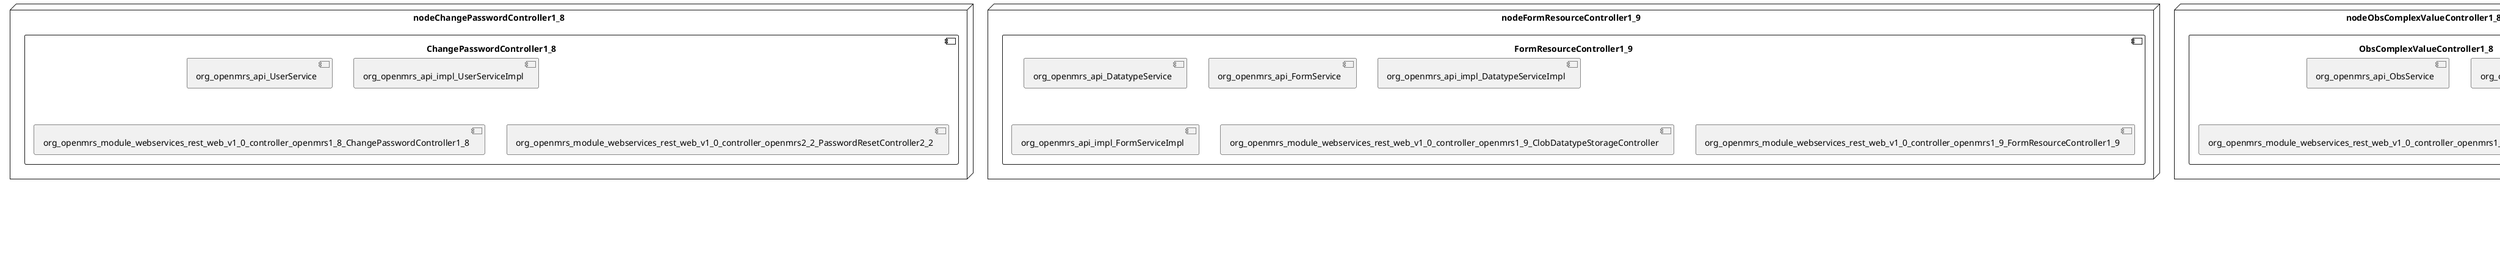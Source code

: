 @startuml
skinparam fixCircleLabelOverlapping true
skinparam componentStyle uml2
node nodeAddressTemplateController2_0 {
component AddressTemplateController2_0 {
[org_openmrs_module_webservices_rest_web_v1_0_controller_openmrs2_0_AddressTemplateController2_0] [[openmrs-openmrs-core.system#_ICmERMYnEe6kLMa7RZRWUA]]
}
}
node nodeBaseRestController {
component BaseRestController {
[org_openmrs_module_webservices_rest_web_v1_0_controller_BaseRestController] [[openmrs-openmrs-core.system#_ICmERMYnEe6kLMa7RZRWUA]]
}
}
node nodeChangePasswordController1_8 {
component ChangePasswordController1_8 {
[org_openmrs_api_UserService] [[openmrs-openmrs-core.system#_ICmERMYnEe6kLMa7RZRWUA]]
[org_openmrs_api_impl_UserServiceImpl] [[openmrs-openmrs-core.system#_ICmERMYnEe6kLMa7RZRWUA]]
[org_openmrs_module_webservices_rest_web_v1_0_controller_openmrs1_8_ChangePasswordController1_8] [[openmrs-openmrs-core.system#_ICmERMYnEe6kLMa7RZRWUA]]
[org_openmrs_module_webservices_rest_web_v1_0_controller_openmrs2_2_PasswordResetController2_2] [[openmrs-openmrs-core.system#_ICmERMYnEe6kLMa7RZRWUA]]
}
}
node nodeConceptReferenceController1_9 {
component ConceptReferenceController1_9 {
[org_openmrs_module_webservices_rest_web_v1_0_controller_openmrs1_9_ConceptReferenceController1_9] [[openmrs-openmrs-core.system#_ICmERMYnEe6kLMa7RZRWUA]]
}
}
node nodeFormResourceController1_9 {
component FormResourceController1_9 {
[org_openmrs_api_DatatypeService] [[openmrs-openmrs-core.system#_ICmERMYnEe6kLMa7RZRWUA]]
[org_openmrs_api_FormService] [[openmrs-openmrs-core.system#_ICmERMYnEe6kLMa7RZRWUA]]
[org_openmrs_api_impl_DatatypeServiceImpl] [[openmrs-openmrs-core.system#_ICmERMYnEe6kLMa7RZRWUA]]
[org_openmrs_api_impl_FormServiceImpl] [[openmrs-openmrs-core.system#_ICmERMYnEe6kLMa7RZRWUA]]
[org_openmrs_module_webservices_rest_web_v1_0_controller_openmrs1_9_ClobDatatypeStorageController] [[openmrs-openmrs-core.system#_ICmERMYnEe6kLMa7RZRWUA]]
[org_openmrs_module_webservices_rest_web_v1_0_controller_openmrs1_9_FormResourceController1_9] [[openmrs-openmrs-core.system#_ICmERMYnEe6kLMa7RZRWUA]]
}
}
node nodeImplementationIdController2_0 {
component ImplementationIdController2_0 {
[org_openmrs_module_webservices_rest_web_v1_0_controller_openmrs2_0_ImplementationIdController2_0] [[openmrs-openmrs-core.system#_ICmERMYnEe6kLMa7RZRWUA]]
}
}
node nodeLocaleAndThemeConfigurationController2_0 {
component LocaleAndThemeConfigurationController2_0 {
[org_openmrs_module_webservices_rest_web_v1_0_controller_openmrs2_0_LocaleAndThemeConfigurationController2_0] [[openmrs-openmrs-core.system#_ICmERMYnEe6kLMa7RZRWUA]]
}
}
node nodeLoggedInUsersController2_0 {
component LoggedInUsersController2_0 {
[org_openmrs_module_webservices_rest_web_v1_0_controller_openmrs2_0_LoggedInUsersController2_0] [[openmrs-openmrs-core.system#_ICmERMYnEe6kLMa7RZRWUA]]
}
}
node nodeNameTemplateController2_0 {
component NameTemplateController2_0 {
[org_openmrs_module_webservices_rest_web_v1_0_controller_openmrs2_0_NameTemplateController2_0] [[openmrs-openmrs-core.system#_ICmERMYnEe6kLMa7RZRWUA]]
}
}
node nodeObsComplexValueController1_8 {
component ObsComplexValueController1_8 {
[org_openmrs_api_ObsService] [[openmrs-openmrs-core.system#_ICmERMYnEe6kLMa7RZRWUA]]
[org_openmrs_api_impl_ObsServiceImpl] [[openmrs-openmrs-core.system#_ICmERMYnEe6kLMa7RZRWUA]]
[org_openmrs_module_webservices_rest_web_v1_0_controller_openmrs1_8_ObsComplexValueController1_8] [[openmrs-openmrs-core.system#_ICmERMYnEe6kLMa7RZRWUA]]
}
}
node nodeSearchIndexController2_0 {
component SearchIndexController2_0 {
[org_openmrs_module_webservices_rest_web_api_RestService] [[openmrs-openmrs-core.system#_ICmERMYnEe6kLMa7RZRWUA]]
[org_openmrs_module_webservices_rest_web_api_impl_RestServiceImpl] [[openmrs-openmrs-core.system#_ICmERMYnEe6kLMa7RZRWUA]]
[org_openmrs_module_webservices_rest_web_v1_0_controller_BaseUriSetup] [[openmrs-openmrs-core.system#_ICmERMYnEe6kLMa7RZRWUA]]
[org_openmrs_module_webservices_rest_web_v1_0_controller_MainResourceController] [[openmrs-openmrs-core.system#_ICmERMYnEe6kLMa7RZRWUA]]
[org_openmrs_module_webservices_rest_web_v1_0_controller_MainSubResourceController] [[openmrs-openmrs-core.system#_ICmERMYnEe6kLMa7RZRWUA]]
[org_openmrs_module_webservices_rest_web_v1_0_controller_openmrs1_8_HL7MessageController1_8] [[openmrs-openmrs-core.system#_ICmERMYnEe6kLMa7RZRWUA]]
[org_openmrs_module_webservices_rest_web_v1_0_controller_openmrs1_9_SessionController1_9] [[openmrs-openmrs-core.system#_ICmERMYnEe6kLMa7RZRWUA]]
[org_openmrs_module_webservices_rest_web_v1_0_controller_openmrs2_0_ClearDbCacheController2_0] [[openmrs-openmrs-core.system#_ICmERMYnEe6kLMa7RZRWUA]]
[org_openmrs_module_webservices_rest_web_v1_0_controller_openmrs2_0_SearchIndexController2_0] [[openmrs-openmrs-core.system#_ICmERMYnEe6kLMa7RZRWUA]]
}
}
node nodeSettingsFormController {
component SettingsFormController {
[org_openmrs_module_webservices_rest_web_controller_SettingsFormController] [[openmrs-openmrs-core.system#_ICmERMYnEe6kLMa7RZRWUA]]
}
}
node nodeSwaggerDocController {
component SwaggerDocController {
[org_openmrs_module_webservices_rest_web_controller_SwaggerDocController] [[openmrs-openmrs-core.system#_ICmERMYnEe6kLMa7RZRWUA]]
}
}
node nodeSwaggerSpecificationController {
component SwaggerSpecificationController {
[org_openmrs_module_webservices_rest_web_controller_SwaggerSpecificationController] [[openmrs-openmrs-core.system#_ICmERMYnEe6kLMa7RZRWUA]]
}
}
node nodeUnknownResourceController {
component UnknownResourceController {
[org_openmrs_module_webservices_rest_web_v1_0_controller_UnknownResourceController] [[openmrs-openmrs-core.system#_ICmERMYnEe6kLMa7RZRWUA]]
}
}
node nodeVisitConfigurationController2_0 {
component VisitConfigurationController2_0 {
[org_openmrs_module_webservices_rest_web_v1_0_controller_openmrs2_0_VisitConfigurationController2_0] [[openmrs-openmrs-core.system#_ICmERMYnEe6kLMa7RZRWUA]]
}
}

@enduml
